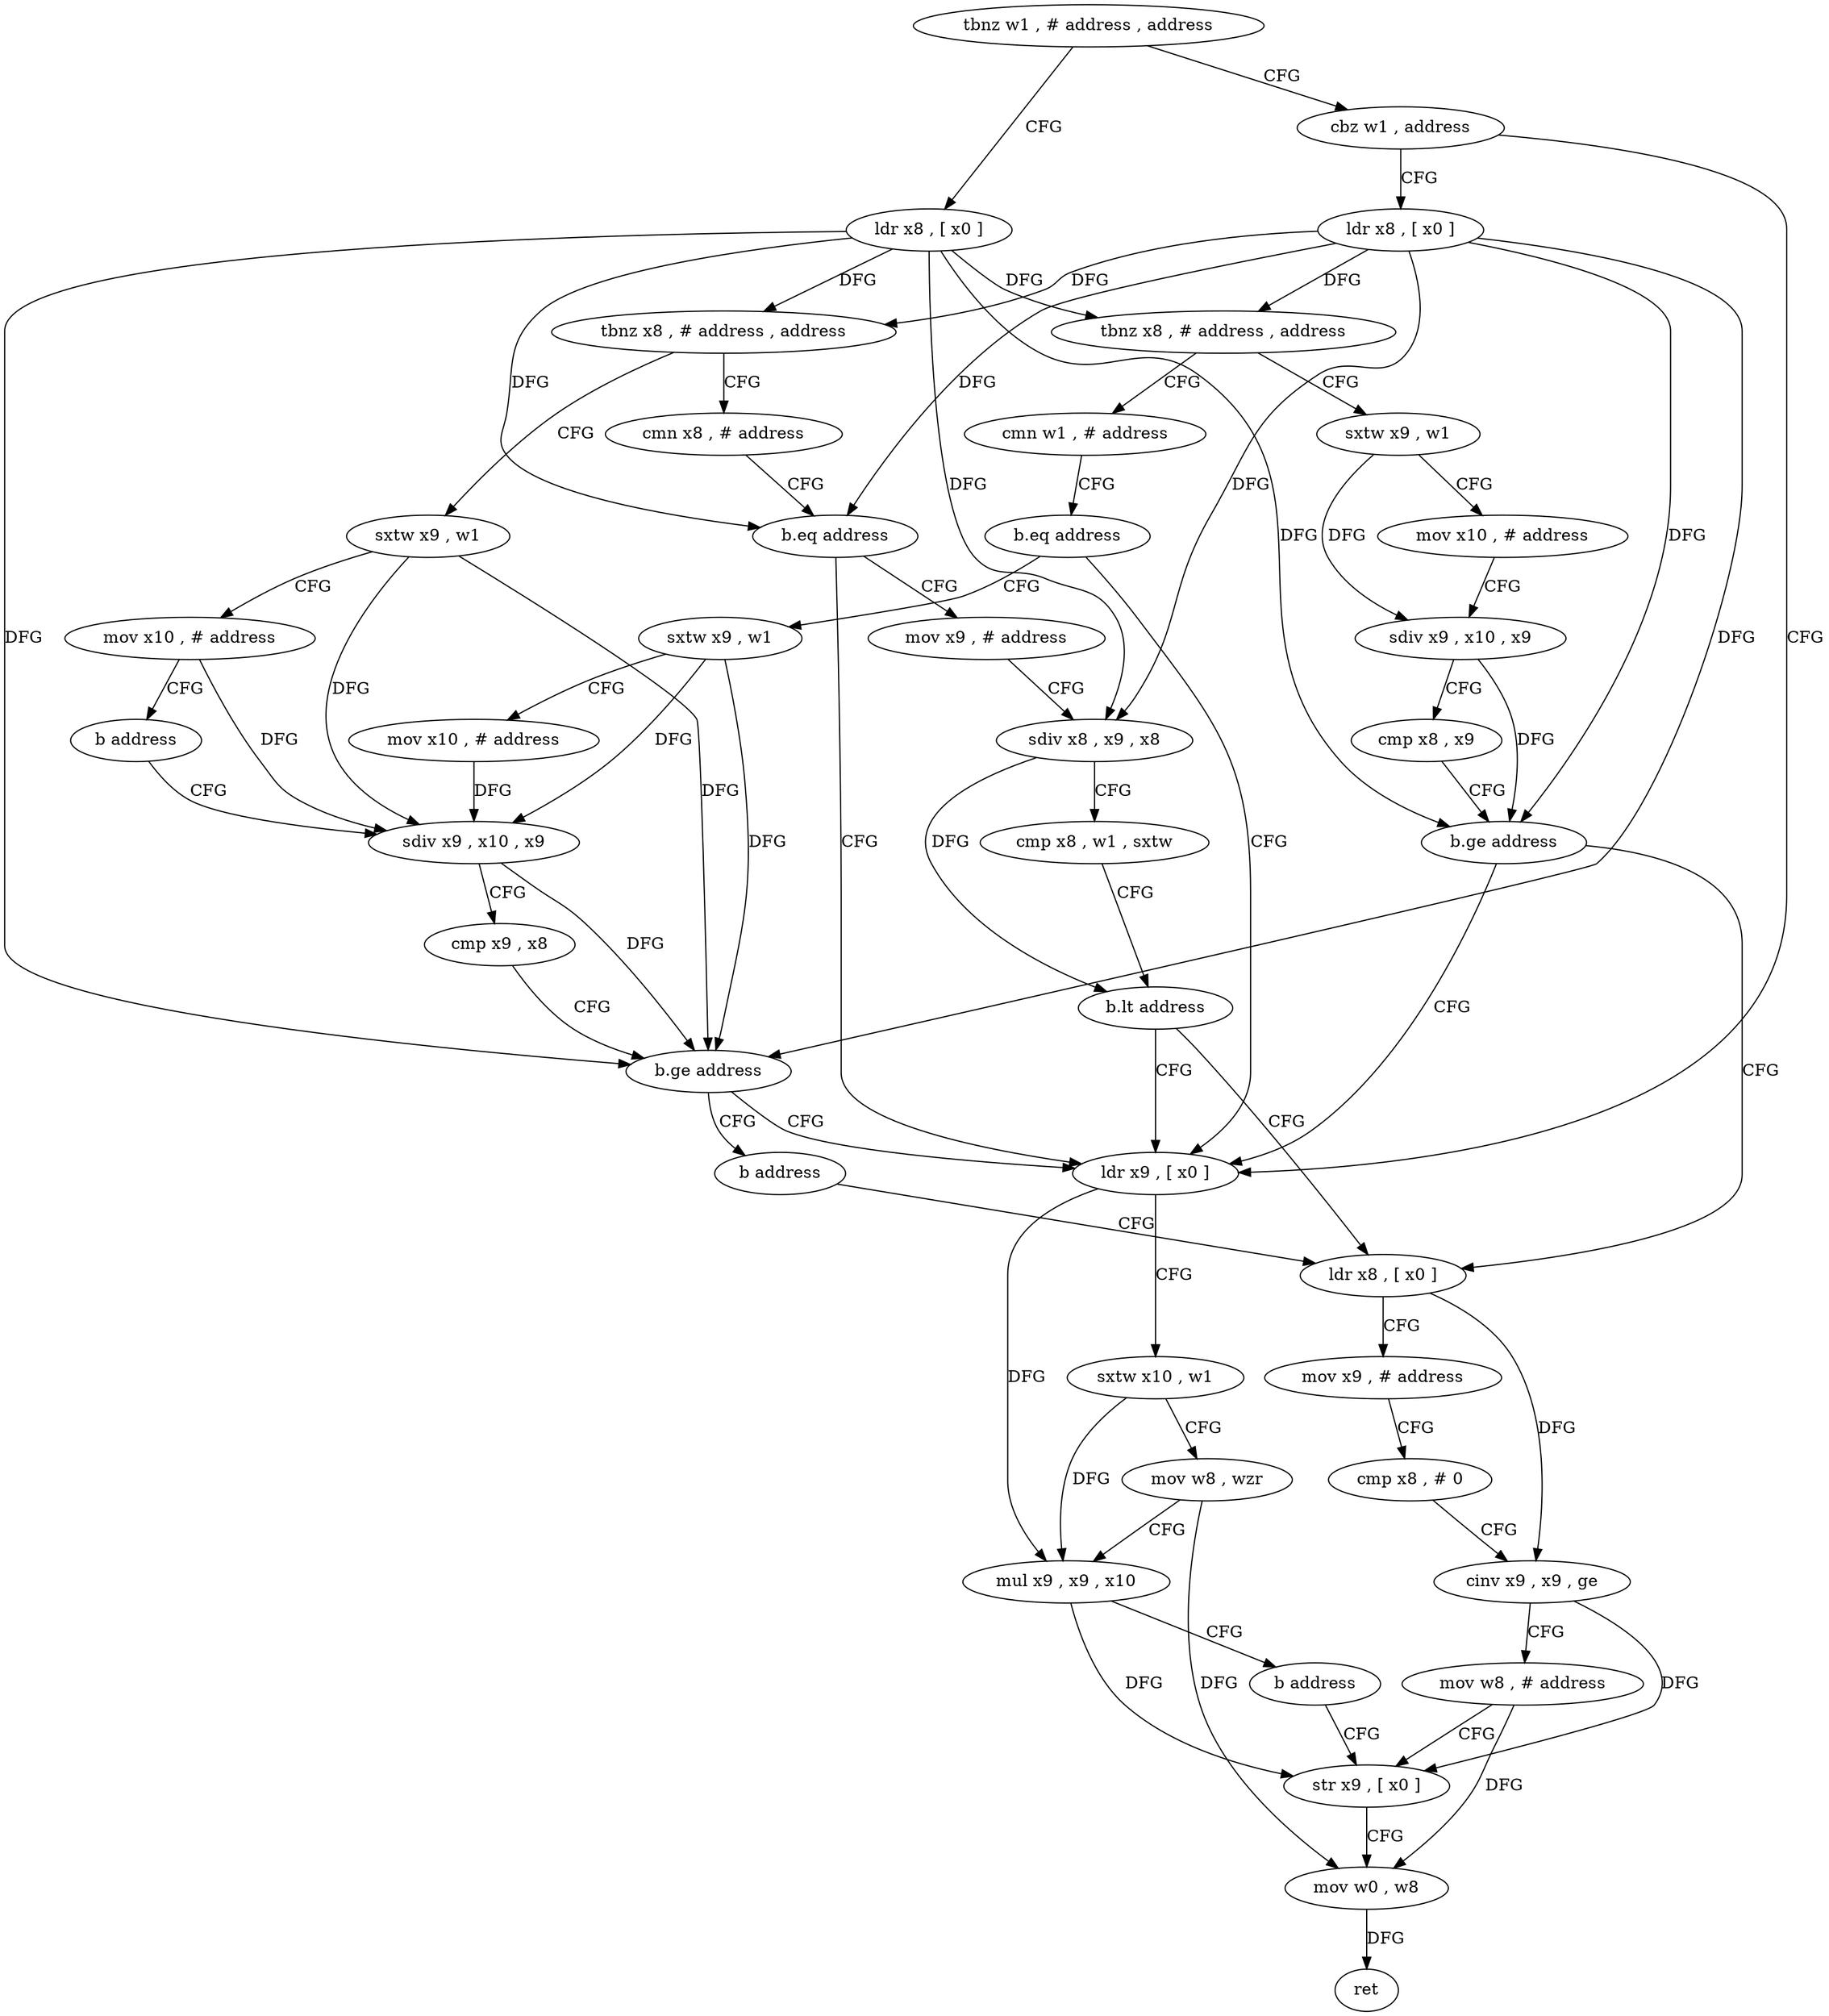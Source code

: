 digraph "func" {
"4218916" [label = "tbnz w1 , # address , address" ]
"4218944" [label = "ldr x8 , [ x0 ]" ]
"4218920" [label = "cbz w1 , address" ]
"4218948" [label = "tbnz x8 , # address , address" ]
"4219028" [label = "sxtw x9 , w1" ]
"4218952" [label = "cmn w1 , # address" ]
"4219008" [label = "ldr x9 , [ x0 ]" ]
"4218924" [label = "ldr x8 , [ x0 ]" ]
"4219032" [label = "mov x10 , # address" ]
"4219036" [label = "sdiv x9 , x10 , x9" ]
"4219040" [label = "cmp x8 , x9" ]
"4219044" [label = "b.ge address" ]
"4219048" [label = "ldr x8 , [ x0 ]" ]
"4218956" [label = "b.eq address" ]
"4218960" [label = "sxtw x9 , w1" ]
"4219012" [label = "sxtw x10 , w1" ]
"4219016" [label = "mov w8 , wzr" ]
"4219020" [label = "mul x9 , x9 , x10" ]
"4219024" [label = "b address" ]
"4219068" [label = "str x9 , [ x0 ]" ]
"4218928" [label = "tbnz x8 , # address , address" ]
"4218984" [label = "cmn x8 , # address" ]
"4218932" [label = "sxtw x9 , w1" ]
"4219052" [label = "mov x9 , # address" ]
"4219056" [label = "cmp x8 , # 0" ]
"4219060" [label = "cinv x9 , x9 , ge" ]
"4219064" [label = "mov w8 , # address" ]
"4218964" [label = "mov x10 , # address" ]
"4218968" [label = "sdiv x9 , x10 , x9" ]
"4219072" [label = "mov w0 , w8" ]
"4219076" [label = "ret" ]
"4218988" [label = "b.eq address" ]
"4218992" [label = "mov x9 , # address" ]
"4218936" [label = "mov x10 , # address" ]
"4218940" [label = "b address" ]
"4218980" [label = "b address" ]
"4218996" [label = "sdiv x8 , x9 , x8" ]
"4219000" [label = "cmp x8 , w1 , sxtw" ]
"4219004" [label = "b.lt address" ]
"4218972" [label = "cmp x9 , x8" ]
"4218976" [label = "b.ge address" ]
"4218916" -> "4218944" [ label = "CFG" ]
"4218916" -> "4218920" [ label = "CFG" ]
"4218944" -> "4218948" [ label = "DFG" ]
"4218944" -> "4219044" [ label = "DFG" ]
"4218944" -> "4218928" [ label = "DFG" ]
"4218944" -> "4218988" [ label = "DFG" ]
"4218944" -> "4218976" [ label = "DFG" ]
"4218944" -> "4218996" [ label = "DFG" ]
"4218920" -> "4219008" [ label = "CFG" ]
"4218920" -> "4218924" [ label = "CFG" ]
"4218948" -> "4219028" [ label = "CFG" ]
"4218948" -> "4218952" [ label = "CFG" ]
"4219028" -> "4219032" [ label = "CFG" ]
"4219028" -> "4219036" [ label = "DFG" ]
"4218952" -> "4218956" [ label = "CFG" ]
"4219008" -> "4219012" [ label = "CFG" ]
"4219008" -> "4219020" [ label = "DFG" ]
"4218924" -> "4218928" [ label = "DFG" ]
"4218924" -> "4218948" [ label = "DFG" ]
"4218924" -> "4219044" [ label = "DFG" ]
"4218924" -> "4218988" [ label = "DFG" ]
"4218924" -> "4218976" [ label = "DFG" ]
"4218924" -> "4218996" [ label = "DFG" ]
"4219032" -> "4219036" [ label = "CFG" ]
"4219036" -> "4219040" [ label = "CFG" ]
"4219036" -> "4219044" [ label = "DFG" ]
"4219040" -> "4219044" [ label = "CFG" ]
"4219044" -> "4219008" [ label = "CFG" ]
"4219044" -> "4219048" [ label = "CFG" ]
"4219048" -> "4219052" [ label = "CFG" ]
"4219048" -> "4219060" [ label = "DFG" ]
"4218956" -> "4219008" [ label = "CFG" ]
"4218956" -> "4218960" [ label = "CFG" ]
"4218960" -> "4218964" [ label = "CFG" ]
"4218960" -> "4218968" [ label = "DFG" ]
"4218960" -> "4218976" [ label = "DFG" ]
"4219012" -> "4219016" [ label = "CFG" ]
"4219012" -> "4219020" [ label = "DFG" ]
"4219016" -> "4219020" [ label = "CFG" ]
"4219016" -> "4219072" [ label = "DFG" ]
"4219020" -> "4219024" [ label = "CFG" ]
"4219020" -> "4219068" [ label = "DFG" ]
"4219024" -> "4219068" [ label = "CFG" ]
"4219068" -> "4219072" [ label = "CFG" ]
"4218928" -> "4218984" [ label = "CFG" ]
"4218928" -> "4218932" [ label = "CFG" ]
"4218984" -> "4218988" [ label = "CFG" ]
"4218932" -> "4218936" [ label = "CFG" ]
"4218932" -> "4218968" [ label = "DFG" ]
"4218932" -> "4218976" [ label = "DFG" ]
"4219052" -> "4219056" [ label = "CFG" ]
"4219056" -> "4219060" [ label = "CFG" ]
"4219060" -> "4219064" [ label = "CFG" ]
"4219060" -> "4219068" [ label = "DFG" ]
"4219064" -> "4219068" [ label = "CFG" ]
"4219064" -> "4219072" [ label = "DFG" ]
"4218964" -> "4218968" [ label = "DFG" ]
"4218968" -> "4218972" [ label = "CFG" ]
"4218968" -> "4218976" [ label = "DFG" ]
"4219072" -> "4219076" [ label = "DFG" ]
"4218988" -> "4219008" [ label = "CFG" ]
"4218988" -> "4218992" [ label = "CFG" ]
"4218992" -> "4218996" [ label = "CFG" ]
"4218936" -> "4218940" [ label = "CFG" ]
"4218936" -> "4218968" [ label = "DFG" ]
"4218940" -> "4218968" [ label = "CFG" ]
"4218980" -> "4219048" [ label = "CFG" ]
"4218996" -> "4219000" [ label = "CFG" ]
"4218996" -> "4219004" [ label = "DFG" ]
"4219000" -> "4219004" [ label = "CFG" ]
"4219004" -> "4219048" [ label = "CFG" ]
"4219004" -> "4219008" [ label = "CFG" ]
"4218972" -> "4218976" [ label = "CFG" ]
"4218976" -> "4219008" [ label = "CFG" ]
"4218976" -> "4218980" [ label = "CFG" ]
}
